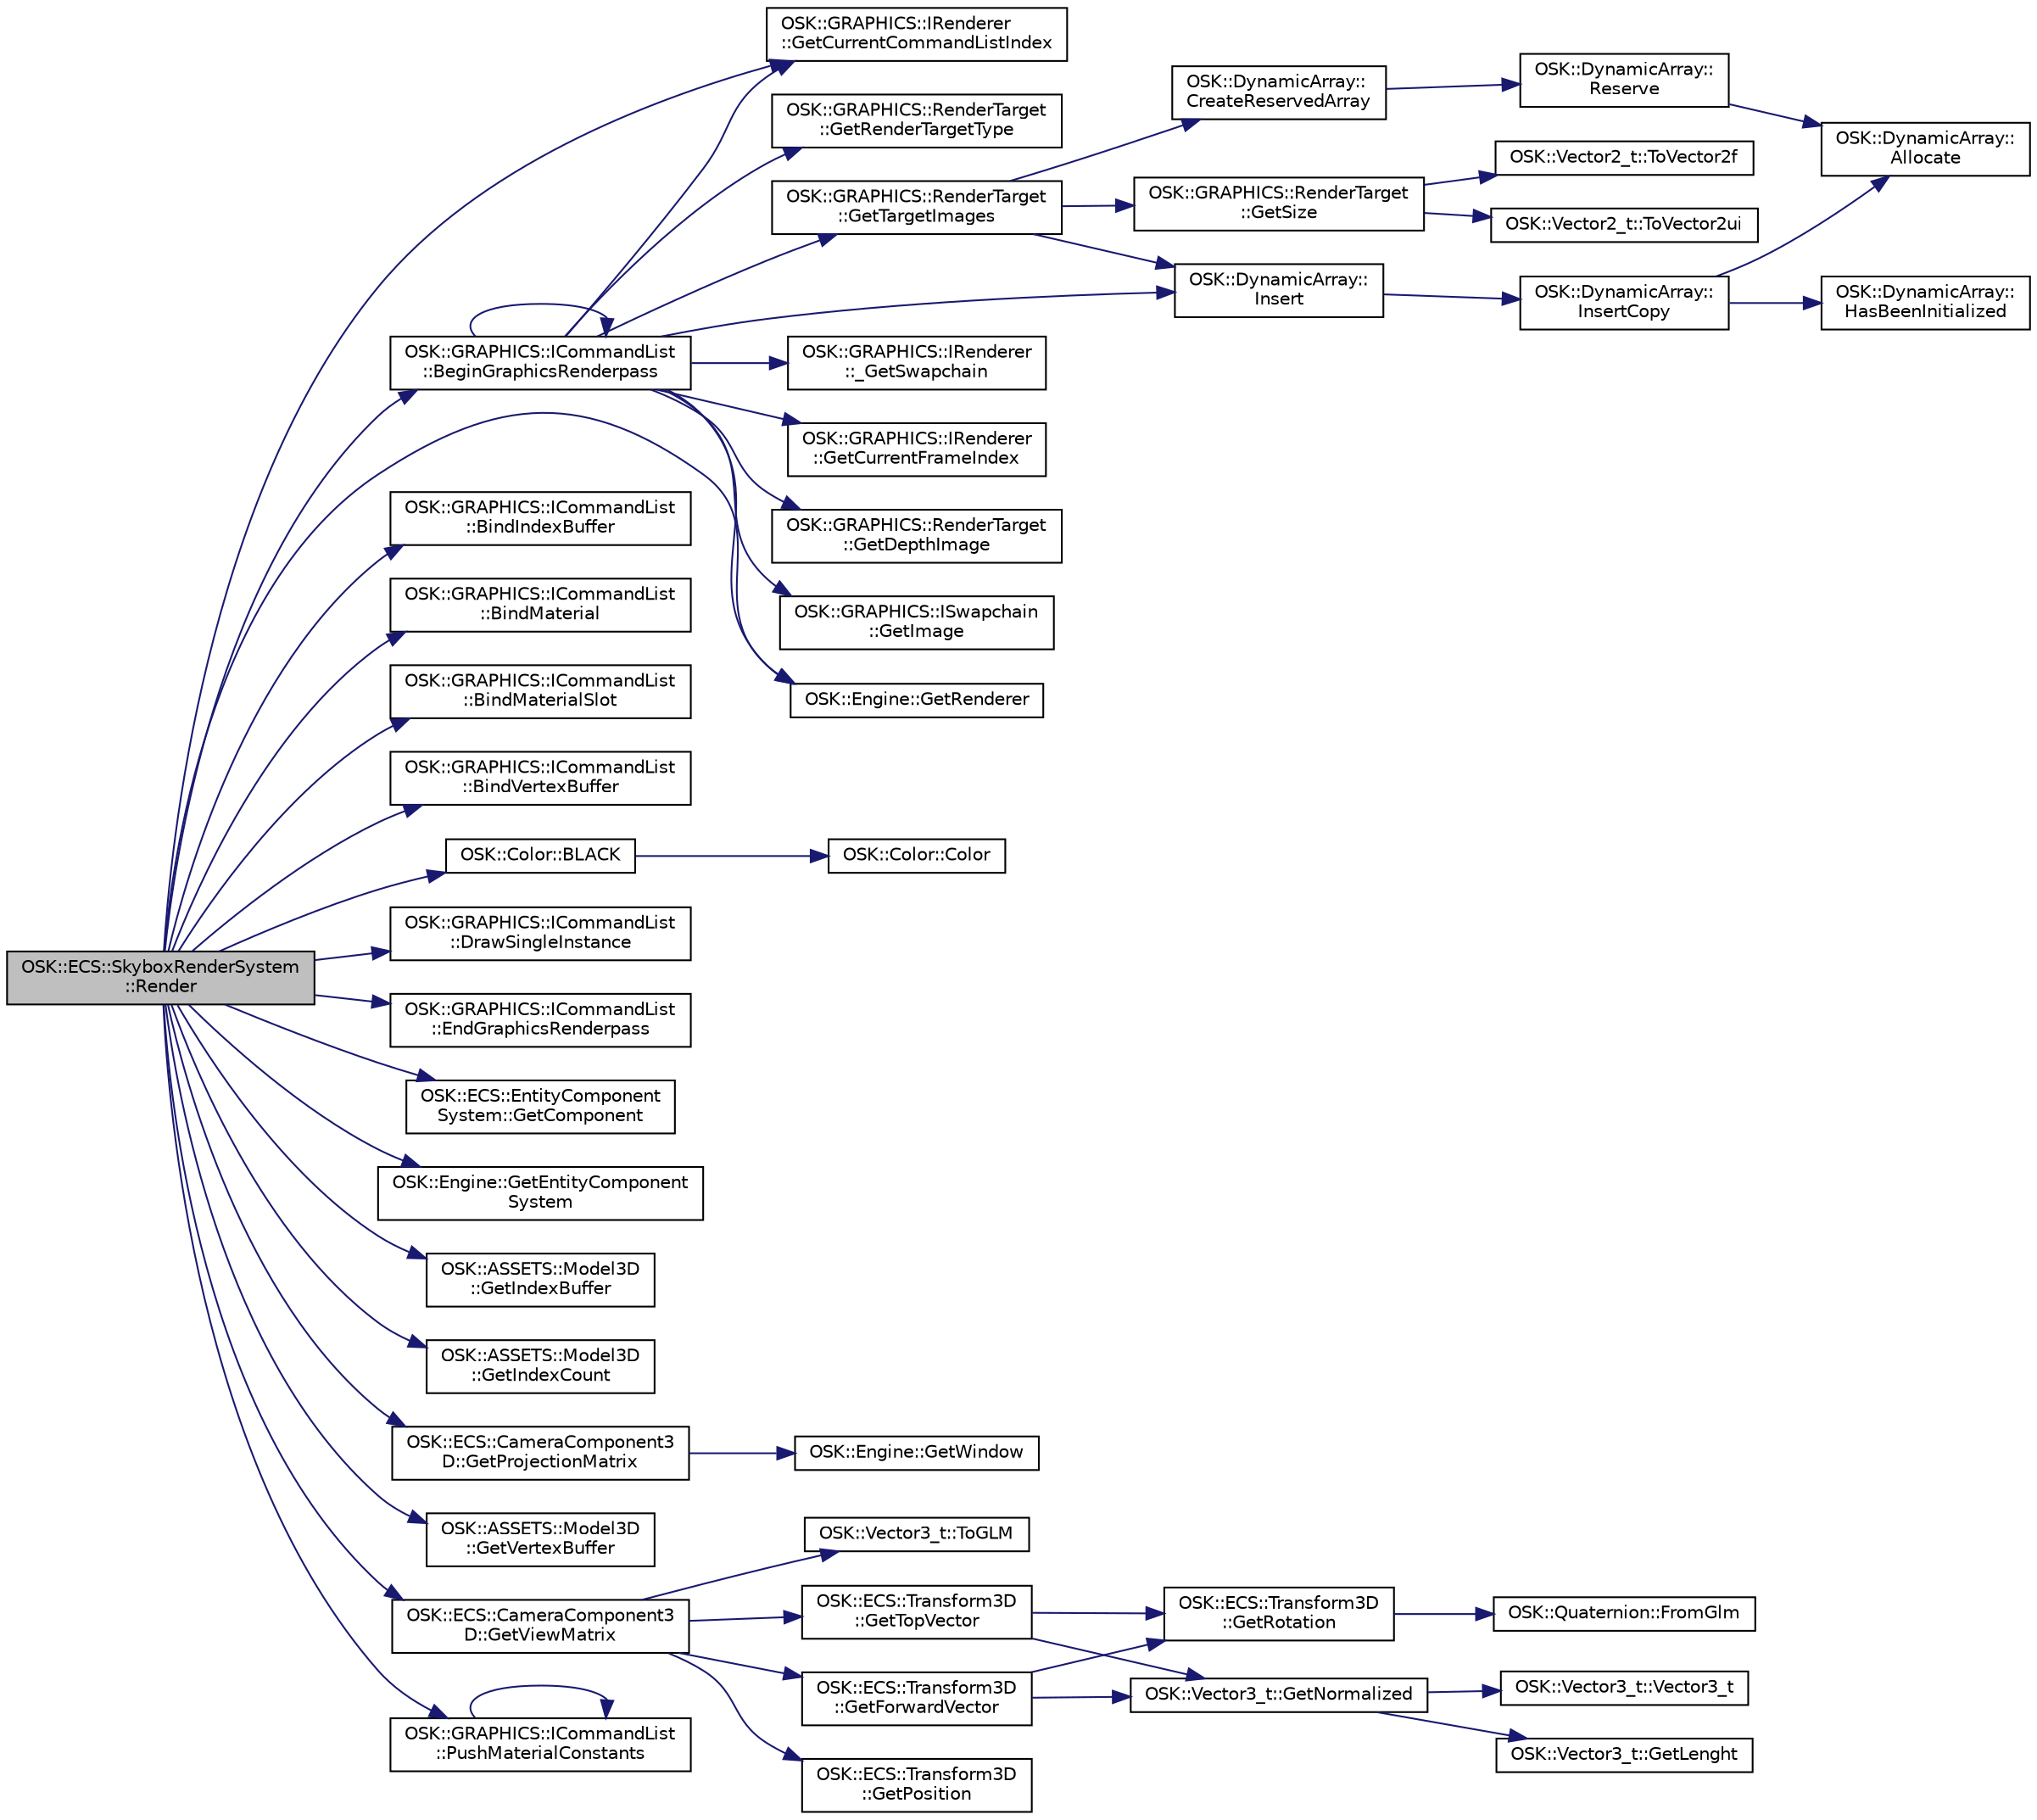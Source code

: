 digraph "OSK::ECS::SkyboxRenderSystem::Render"
{
 // LATEX_PDF_SIZE
  edge [fontname="Helvetica",fontsize="10",labelfontname="Helvetica",labelfontsize="10"];
  node [fontname="Helvetica",fontsize="10",shape=record];
  rankdir="LR";
  Node1 [label="OSK::ECS::SkyboxRenderSystem\l::Render",height=0.2,width=0.4,color="black", fillcolor="grey75", style="filled", fontcolor="black",tooltip="Comando específico del sistema, para ejecutar el renderizado."];
  Node1 -> Node2 [color="midnightblue",fontsize="10",style="solid"];
  Node2 [label="OSK::GRAPHICS::ICommandList\l::BeginGraphicsRenderpass",height=0.2,width=0.4,color="black", fillcolor="white", style="filled",URL="$class_o_s_k_1_1_g_r_a_p_h_i_c_s_1_1_i_command_list.html#ae3d1fda12c227f4b1782a16c2dca7f5c",tooltip="Comienza el renderizado a un render target."];
  Node2 -> Node3 [color="midnightblue",fontsize="10",style="solid"];
  Node3 [label="OSK::GRAPHICS::IRenderer\l::_GetSwapchain",height=0.2,width=0.4,color="black", fillcolor="white", style="filled",URL="$class_o_s_k_1_1_g_r_a_p_h_i_c_s_1_1_i_renderer.html#a0dad039a7b86341155a12030a504e764",tooltip="Devuelve el swapchain de la aplicación."];
  Node2 -> Node2 [color="midnightblue",fontsize="10",style="solid"];
  Node2 -> Node4 [color="midnightblue",fontsize="10",style="solid"];
  Node4 [label="OSK::GRAPHICS::IRenderer\l::GetCurrentCommandListIndex",height=0.2,width=0.4,color="black", fillcolor="white", style="filled",URL="$class_o_s_k_1_1_g_r_a_p_h_i_c_s_1_1_i_renderer.html#a4a779e3af14025ec16d8a0c0a6cf0fe5",tooltip=" "];
  Node2 -> Node5 [color="midnightblue",fontsize="10",style="solid"];
  Node5 [label="OSK::GRAPHICS::IRenderer\l::GetCurrentFrameIndex",height=0.2,width=0.4,color="black", fillcolor="white", style="filled",URL="$class_o_s_k_1_1_g_r_a_p_h_i_c_s_1_1_i_renderer.html#a4ab0c3c7114ddbc503d81c25546013e7",tooltip=" "];
  Node2 -> Node6 [color="midnightblue",fontsize="10",style="solid"];
  Node6 [label="OSK::GRAPHICS::RenderTarget\l::GetDepthImage",height=0.2,width=0.4,color="black", fillcolor="white", style="filled",URL="$class_o_s_k_1_1_g_r_a_p_h_i_c_s_1_1_render_target.html#a017731d9498082f93cf91b3ce93d0ce8",tooltip="Devuelve la imagen de profundidad con el índice dado."];
  Node2 -> Node7 [color="midnightblue",fontsize="10",style="solid"];
  Node7 [label="OSK::GRAPHICS::ISwapchain\l::GetImage",height=0.2,width=0.4,color="black", fillcolor="white", style="filled",URL="$class_o_s_k_1_1_g_r_a_p_h_i_c_s_1_1_i_swapchain.html#a5936949da83e48f3f0f337d1459e5989",tooltip="Devuelve la imagen con el índice dado."];
  Node2 -> Node8 [color="midnightblue",fontsize="10",style="solid"];
  Node8 [label="OSK::Engine::GetRenderer",height=0.2,width=0.4,color="black", fillcolor="white", style="filled",URL="$class_o_s_k_1_1_engine.html#a019c5397d042224c134b7fd22c739d00",tooltip=" "];
  Node2 -> Node9 [color="midnightblue",fontsize="10",style="solid"];
  Node9 [label="OSK::GRAPHICS::RenderTarget\l::GetRenderTargetType",height=0.2,width=0.4,color="black", fillcolor="white", style="filled",URL="$class_o_s_k_1_1_g_r_a_p_h_i_c_s_1_1_render_target.html#a750d6e17c94bf48a22414b9d1fc4cce3",tooltip="Devuelve el tipo de render target (intermedio para ser usado con el sprite, o final para ser renderiz..."];
  Node2 -> Node10 [color="midnightblue",fontsize="10",style="solid"];
  Node10 [label="OSK::GRAPHICS::RenderTarget\l::GetTargetImages",height=0.2,width=0.4,color="black", fillcolor="white", style="filled",URL="$class_o_s_k_1_1_g_r_a_p_h_i_c_s_1_1_render_target.html#a05a99fdb142018512bc2a466b8b3c705",tooltip="Devuelve las imágenes de renderizado con el índice dado. El índice es el índice del frame."];
  Node10 -> Node11 [color="midnightblue",fontsize="10",style="solid"];
  Node11 [label="OSK::DynamicArray::\lCreateReservedArray",height=0.2,width=0.4,color="black", fillcolor="white", style="filled",URL="$class_o_s_k_1_1_dynamic_array.html#a05c1d595ea13dde44703e78c3b186fb5",tooltip="Crea un DynamicArray con espacio reservado para el número de elementos dado."];
  Node11 -> Node12 [color="midnightblue",fontsize="10",style="solid"];
  Node12 [label="OSK::DynamicArray::\lReserve",height=0.2,width=0.4,color="black", fillcolor="white", style="filled",URL="$class_o_s_k_1_1_dynamic_array.html#a34323ddf4963e2097def5d8c3f80c08e",tooltip="Cambia el tamaño del array. Los datos se conservan, siempre que se pueda."];
  Node12 -> Node13 [color="midnightblue",fontsize="10",style="solid"];
  Node13 [label="OSK::DynamicArray::\lAllocate",height=0.2,width=0.4,color="black", fillcolor="white", style="filled",URL="$class_o_s_k_1_1_dynamic_array.html#acf322bf27bf4bfd581079500c67171a6",tooltip="Reserva espacio para 'size' elementos. Preserva los elementos anteriores."];
  Node10 -> Node14 [color="midnightblue",fontsize="10",style="solid"];
  Node14 [label="OSK::GRAPHICS::RenderTarget\l::GetSize",height=0.2,width=0.4,color="black", fillcolor="white", style="filled",URL="$class_o_s_k_1_1_g_r_a_p_h_i_c_s_1_1_render_target.html#a40976c088e2d4dbea427ccd4fbebcab1",tooltip="Devuelve el tamaño del render target."];
  Node14 -> Node15 [color="midnightblue",fontsize="10",style="solid"];
  Node15 [label="OSK::Vector2_t::ToVector2f",height=0.2,width=0.4,color="black", fillcolor="white", style="filled",URL="$class_o_s_k_1_1_vector2__t.html#a0d2ae26c0e6fc58b9a3013a443ff3923",tooltip="Devuelve un Vector2f a partir de este."];
  Node14 -> Node16 [color="midnightblue",fontsize="10",style="solid"];
  Node16 [label="OSK::Vector2_t::ToVector2ui",height=0.2,width=0.4,color="black", fillcolor="white", style="filled",URL="$class_o_s_k_1_1_vector2__t.html#ab94e13708997d27a82e001f8782e290b",tooltip="Devuelve un Vector2ui a partir de este."];
  Node10 -> Node17 [color="midnightblue",fontsize="10",style="solid"];
  Node17 [label="OSK::DynamicArray::\lInsert",height=0.2,width=0.4,color="black", fillcolor="white", style="filled",URL="$class_o_s_k_1_1_dynamic_array.html#a2c1e7bd2efbadf8b163f67c26921ba53",tooltip="Inserta un elemento al final del array."];
  Node17 -> Node18 [color="midnightblue",fontsize="10",style="solid"];
  Node18 [label="OSK::DynamicArray::\lInsertCopy",height=0.2,width=0.4,color="black", fillcolor="white", style="filled",URL="$class_o_s_k_1_1_dynamic_array.html#a037c4e2c0414718e5fc3cc608167a261",tooltip="Inserta una copia del elemento al final del array."];
  Node18 -> Node13 [color="midnightblue",fontsize="10",style="solid"];
  Node18 -> Node19 [color="midnightblue",fontsize="10",style="solid"];
  Node19 [label="OSK::DynamicArray::\lHasBeenInitialized",height=0.2,width=0.4,color="black", fillcolor="white", style="filled",URL="$class_o_s_k_1_1_dynamic_array.html#a24b36038b685ea5f33b2b9b279035cef",tooltip="Devuelve true si el array se ha inicializado."];
  Node2 -> Node17 [color="midnightblue",fontsize="10",style="solid"];
  Node1 -> Node20 [color="midnightblue",fontsize="10",style="solid"];
  Node20 [label="OSK::GRAPHICS::ICommandList\l::BindIndexBuffer",height=0.2,width=0.4,color="black", fillcolor="white", style="filled",URL="$class_o_s_k_1_1_g_r_a_p_h_i_c_s_1_1_i_command_list.html#a12d4cae3d3f616dcc3a4b827a8abb5d5",tooltip="Establece el index buffer que se va a usar en los próximos renderizados."];
  Node1 -> Node21 [color="midnightblue",fontsize="10",style="solid"];
  Node21 [label="OSK::GRAPHICS::ICommandList\l::BindMaterial",height=0.2,width=0.4,color="black", fillcolor="white", style="filled",URL="$class_o_s_k_1_1_g_r_a_p_h_i_c_s_1_1_i_command_list.html#aced1453da2f79b5e435df27c330ab8d1",tooltip="Establece el material que se va a usar a la hora de renderizar los próximos comandos."];
  Node1 -> Node22 [color="midnightblue",fontsize="10",style="solid"];
  Node22 [label="OSK::GRAPHICS::ICommandList\l::BindMaterialSlot",height=0.2,width=0.4,color="black", fillcolor="white", style="filled",URL="$class_o_s_k_1_1_g_r_a_p_h_i_c_s_1_1_i_command_list.html#aebccacb95627e6c8c9da33367ca14368",tooltip="Establece un material slot que estará asignado en los próximos comandos de renderizado...."];
  Node1 -> Node23 [color="midnightblue",fontsize="10",style="solid"];
  Node23 [label="OSK::GRAPHICS::ICommandList\l::BindVertexBuffer",height=0.2,width=0.4,color="black", fillcolor="white", style="filled",URL="$class_o_s_k_1_1_g_r_a_p_h_i_c_s_1_1_i_command_list.html#a5e41e7a449345ecc167ea9bc5a857211",tooltip="Establece el vertex buffer que se va a usar en los próximos renderizados."];
  Node1 -> Node24 [color="midnightblue",fontsize="10",style="solid"];
  Node24 [label="OSK::Color::BLACK",height=0.2,width=0.4,color="black", fillcolor="white", style="filled",URL="$class_o_s_k_1_1_color.html#a59c0bb4e7d3b7d396f97e1119f01f1ca",tooltip="Color negro. (0.0f, 0.0f, 0.0f)"];
  Node24 -> Node25 [color="midnightblue",fontsize="10",style="solid"];
  Node25 [label="OSK::Color::Color",height=0.2,width=0.4,color="black", fillcolor="white", style="filled",URL="$class_o_s_k_1_1_color.html#aced94f7152a9c5e63bfebc382349e8a6",tooltip="Crea una instancia vacía del color."];
  Node1 -> Node26 [color="midnightblue",fontsize="10",style="solid"];
  Node26 [label="OSK::GRAPHICS::ICommandList\l::DrawSingleInstance",height=0.2,width=0.4,color="black", fillcolor="white", style="filled",URL="$class_o_s_k_1_1_g_r_a_p_h_i_c_s_1_1_i_command_list.html#ae3aa0f9da7dcfb03843196c7036c0209",tooltip="Renderiza los triángulos del vertex e index buffer, con el material enlazado."];
  Node1 -> Node27 [color="midnightblue",fontsize="10",style="solid"];
  Node27 [label="OSK::GRAPHICS::ICommandList\l::EndGraphicsRenderpass",height=0.2,width=0.4,color="black", fillcolor="white", style="filled",URL="$class_o_s_k_1_1_g_r_a_p_h_i_c_s_1_1_i_command_list.html#a27c970b0c75c78d08fa173eb3b875eb1",tooltip="Finaliza el renderizado a un render target."];
  Node1 -> Node28 [color="midnightblue",fontsize="10",style="solid"];
  Node28 [label="OSK::ECS::EntityComponent\lSystem::GetComponent",height=0.2,width=0.4,color="black", fillcolor="white", style="filled",URL="$class_o_s_k_1_1_e_c_s_1_1_entity_component_system.html#ab543c5c91b9b319ed21a01da96ea06d9",tooltip="Devuelve una referencia al componente del tipo dado del objeto."];
  Node1 -> Node4 [color="midnightblue",fontsize="10",style="solid"];
  Node1 -> Node29 [color="midnightblue",fontsize="10",style="solid"];
  Node29 [label="OSK::Engine::GetEntityComponent\lSystem",height=0.2,width=0.4,color="black", fillcolor="white", style="filled",URL="$class_o_s_k_1_1_engine.html#a17fd2842c078b7ddb4aaa70cd04549ab",tooltip=" "];
  Node1 -> Node30 [color="midnightblue",fontsize="10",style="solid"];
  Node30 [label="OSK::ASSETS::Model3D\l::GetIndexBuffer",height=0.2,width=0.4,color="black", fillcolor="white", style="filled",URL="$class_o_s_k_1_1_a_s_s_e_t_s_1_1_model3_d.html#a7c1aaf201341a6e0666998cb7b13d98e",tooltip="Devuelve el buffer de la GPU con los índices del modelo."];
  Node1 -> Node31 [color="midnightblue",fontsize="10",style="solid"];
  Node31 [label="OSK::ASSETS::Model3D\l::GetIndexCount",height=0.2,width=0.4,color="black", fillcolor="white", style="filled",URL="$class_o_s_k_1_1_a_s_s_e_t_s_1_1_model3_d.html#a88f36a4771a22884eaa3933a9d18ae56",tooltip="Número de índices."];
  Node1 -> Node32 [color="midnightblue",fontsize="10",style="solid"];
  Node32 [label="OSK::ECS::CameraComponent3\lD::GetProjectionMatrix",height=0.2,width=0.4,color="black", fillcolor="white", style="filled",URL="$class_o_s_k_1_1_e_c_s_1_1_camera_component3_d.html#a68079a946e3c8d14718ef8d0f560b9c0",tooltip="Obtiene la matriz proyección de la cámara."];
  Node32 -> Node33 [color="midnightblue",fontsize="10",style="solid"];
  Node33 [label="OSK::Engine::GetWindow",height=0.2,width=0.4,color="black", fillcolor="white", style="filled",URL="$class_o_s_k_1_1_engine.html#a96eab59df83d63ab65869fea551bb272",tooltip=" "];
  Node1 -> Node8 [color="midnightblue",fontsize="10",style="solid"];
  Node1 -> Node34 [color="midnightblue",fontsize="10",style="solid"];
  Node34 [label="OSK::ASSETS::Model3D\l::GetVertexBuffer",height=0.2,width=0.4,color="black", fillcolor="white", style="filled",URL="$class_o_s_k_1_1_a_s_s_e_t_s_1_1_model3_d.html#ae71e7cb40f766ce9b5490b22971174ac",tooltip="Devuelve el buffer de la GPU con los vértices del modelo."];
  Node1 -> Node35 [color="midnightblue",fontsize="10",style="solid"];
  Node35 [label="OSK::ECS::CameraComponent3\lD::GetViewMatrix",height=0.2,width=0.4,color="black", fillcolor="white", style="filled",URL="$class_o_s_k_1_1_e_c_s_1_1_camera_component3_d.html#a5cc4bc7e2d2d8c23c93b13096970acdb",tooltip="Obtiene la matriz view de la cámara."];
  Node35 -> Node36 [color="midnightblue",fontsize="10",style="solid"];
  Node36 [label="OSK::ECS::Transform3D\l::GetForwardVector",height=0.2,width=0.4,color="black", fillcolor="white", style="filled",URL="$class_o_s_k_1_1_e_c_s_1_1_transform3_d.html#a9b390c0ca43ed7f1ff6696b3a98e0e06",tooltip="Devuelve un vector unitario 3D que apunta hacia el frente de la entidad."];
  Node36 -> Node37 [color="midnightblue",fontsize="10",style="solid"];
  Node37 [label="OSK::Vector3_t::GetNormalized",height=0.2,width=0.4,color="black", fillcolor="white", style="filled",URL="$class_o_s_k_1_1_vector3__t.html#aef1702c4230df139c7f0e28cd27bc4a6",tooltip="Devuelve un vector 3D normalizado con la misma dirección que este."];
  Node37 -> Node38 [color="midnightblue",fontsize="10",style="solid"];
  Node38 [label="OSK::Vector3_t::GetLenght",height=0.2,width=0.4,color="black", fillcolor="white", style="filled",URL="$class_o_s_k_1_1_vector3__t.html#ad59b181161a83a239c30d692bd79982c",tooltip="Módulo del vector. Obtiene la longitud del vector."];
  Node37 -> Node39 [color="midnightblue",fontsize="10",style="solid"];
  Node39 [label="OSK::Vector3_t::Vector3_t",height=0.2,width=0.4,color="black", fillcolor="white", style="filled",URL="$class_o_s_k_1_1_vector3__t.html#abfc61058c184a3320c0e6d1993b7a037",tooltip="Crea un vector 3D nulo { 0, 0, 0 }."];
  Node36 -> Node40 [color="midnightblue",fontsize="10",style="solid"];
  Node40 [label="OSK::ECS::Transform3D\l::GetRotation",height=0.2,width=0.4,color="black", fillcolor="white", style="filled",URL="$class_o_s_k_1_1_e_c_s_1_1_transform3_d.html#aaf12b490c6875c0308348d203a1656cb",tooltip="Orientación."];
  Node40 -> Node41 [color="midnightblue",fontsize="10",style="solid"];
  Node41 [label="OSK::Quaternion::FromGlm",height=0.2,width=0.4,color="black", fillcolor="white", style="filled",URL="$class_o_s_k_1_1_quaternion.html#a0cbf0edcbfd33647de6fa20d641d2216",tooltip="Crea un cuaternión a partir del dado."];
  Node35 -> Node42 [color="midnightblue",fontsize="10",style="solid"];
  Node42 [label="OSK::ECS::Transform3D\l::GetPosition",height=0.2,width=0.4,color="black", fillcolor="white", style="filled",URL="$class_o_s_k_1_1_e_c_s_1_1_transform3_d.html#a385e7addbf6a4b3f00b54019e5335550",tooltip="Vector posición en el mundo 3D."];
  Node35 -> Node43 [color="midnightblue",fontsize="10",style="solid"];
  Node43 [label="OSK::ECS::Transform3D\l::GetTopVector",height=0.2,width=0.4,color="black", fillcolor="white", style="filled",URL="$class_o_s_k_1_1_e_c_s_1_1_transform3_d.html#ae1fdf26c51ef096c24769c479c976b45",tooltip="Devuelve un vector unitario 3D que apunta hacia arriba de la entidad."];
  Node43 -> Node37 [color="midnightblue",fontsize="10",style="solid"];
  Node43 -> Node40 [color="midnightblue",fontsize="10",style="solid"];
  Node35 -> Node44 [color="midnightblue",fontsize="10",style="solid"];
  Node44 [label="OSK::Vector3_t::ToGLM",height=0.2,width=0.4,color="black", fillcolor="white", style="filled",URL="$class_o_s_k_1_1_vector3__t.html#acb2737aa41e9e488c3e93a30fcedfb1c",tooltip="OSK::Vector2 a glm::vec3."];
  Node1 -> Node45 [color="midnightblue",fontsize="10",style="solid"];
  Node45 [label="OSK::GRAPHICS::ICommandList\l::PushMaterialConstants",height=0.2,width=0.4,color="black", fillcolor="white", style="filled",URL="$class_o_s_k_1_1_g_r_a_p_h_i_c_s_1_1_i_command_list.html#aa78c754b21eb1cf45f2c05e36bdb9276",tooltip="Envía datos push constant al shader."];
  Node45 -> Node45 [color="midnightblue",fontsize="10",style="solid"];
}
